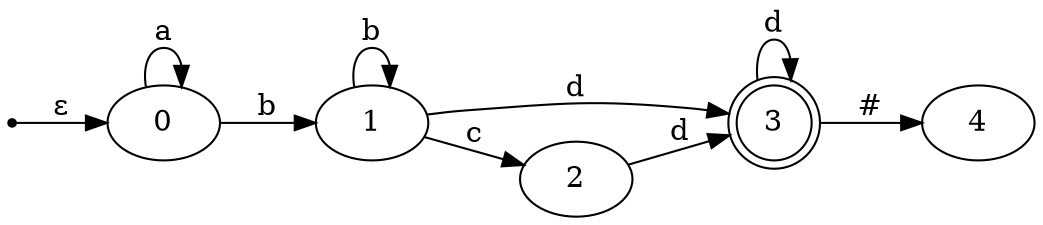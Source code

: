 digraph NFA {
  rankdir=LR;
  size="8,5";

  start [shape=point];
  3 [shape=doublecircle];
  start -> 0 [ label = "ε" ];
  0 -> 0 [ label = "a" ];
  0 -> 1 [ label = "b" ];
  1 -> 1 [ label = "b" ];
  1 -> 2 [ label = "c" ];
  1 -> 3 [ label = "d" ];
  2 -> 3 [ label = "d" ];
  3 -> 3 [ label = "d" ];
  3 -> 4 [ label = "#" ];
}